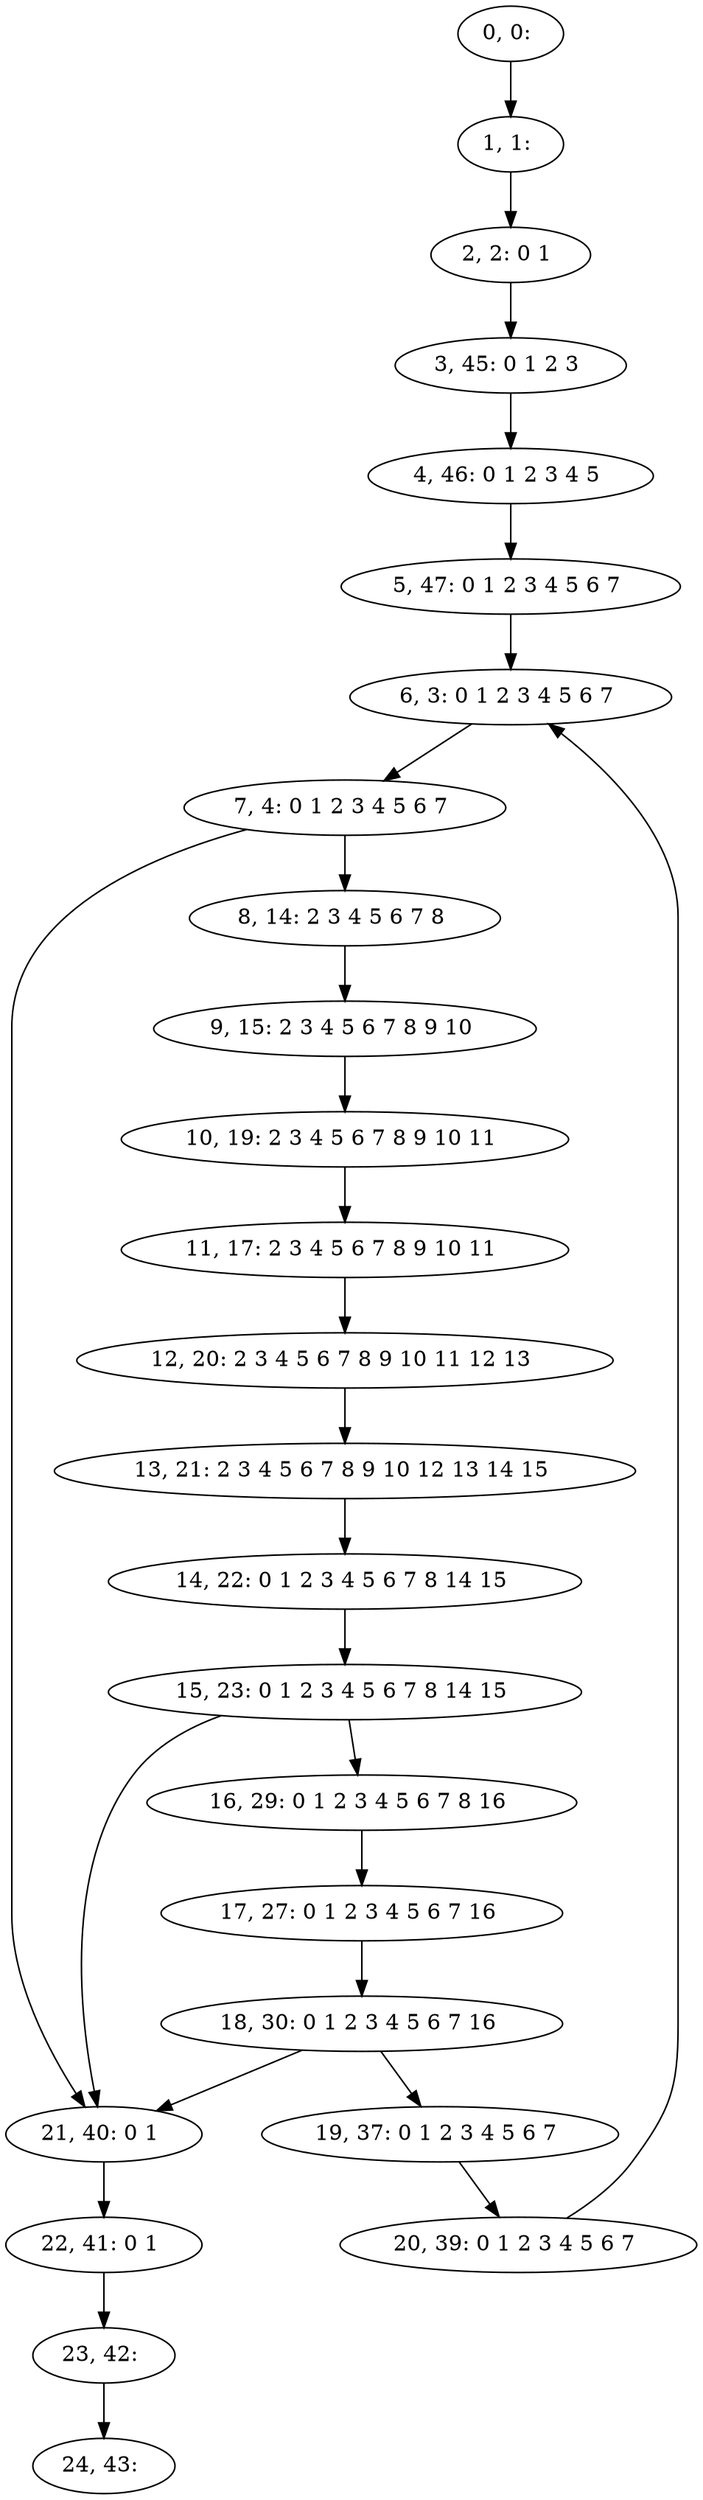 digraph G {
0[label="0, 0: "];
1[label="1, 1: "];
2[label="2, 2: 0 1 "];
3[label="3, 45: 0 1 2 3 "];
4[label="4, 46: 0 1 2 3 4 5 "];
5[label="5, 47: 0 1 2 3 4 5 6 7 "];
6[label="6, 3: 0 1 2 3 4 5 6 7 "];
7[label="7, 4: 0 1 2 3 4 5 6 7 "];
8[label="8, 14: 2 3 4 5 6 7 8 "];
9[label="9, 15: 2 3 4 5 6 7 8 9 10 "];
10[label="10, 19: 2 3 4 5 6 7 8 9 10 11 "];
11[label="11, 17: 2 3 4 5 6 7 8 9 10 11 "];
12[label="12, 20: 2 3 4 5 6 7 8 9 10 11 12 13 "];
13[label="13, 21: 2 3 4 5 6 7 8 9 10 12 13 14 15 "];
14[label="14, 22: 0 1 2 3 4 5 6 7 8 14 15 "];
15[label="15, 23: 0 1 2 3 4 5 6 7 8 14 15 "];
16[label="16, 29: 0 1 2 3 4 5 6 7 8 16 "];
17[label="17, 27: 0 1 2 3 4 5 6 7 16 "];
18[label="18, 30: 0 1 2 3 4 5 6 7 16 "];
19[label="19, 37: 0 1 2 3 4 5 6 7 "];
20[label="20, 39: 0 1 2 3 4 5 6 7 "];
21[label="21, 40: 0 1 "];
22[label="22, 41: 0 1 "];
23[label="23, 42: "];
24[label="24, 43: "];
0->1 ;
1->2 ;
2->3 ;
3->4 ;
4->5 ;
5->6 ;
6->7 ;
7->8 ;
7->21 ;
8->9 ;
9->10 ;
10->11 ;
11->12 ;
12->13 ;
13->14 ;
14->15 ;
15->16 ;
15->21 ;
16->17 ;
17->18 ;
18->19 ;
18->21 ;
19->20 ;
20->6 ;
21->22 ;
22->23 ;
23->24 ;
}
